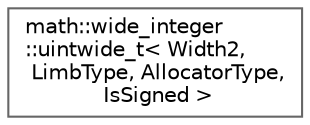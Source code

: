 digraph "Graphical Class Hierarchy"
{
 // LATEX_PDF_SIZE
  bgcolor="transparent";
  edge [fontname=Helvetica,fontsize=10,labelfontname=Helvetica,labelfontsize=10];
  node [fontname=Helvetica,fontsize=10,shape=box,height=0.2,width=0.4];
  rankdir="LR";
  Node0 [label="math::wide_integer\l::uintwide_t\< Width2,\l LimbType, AllocatorType,\l IsSigned \>",height=0.2,width=0.4,color="grey40", fillcolor="white", style="filled",URL="$classmath_1_1wide__integer_1_1uintwide__t.html",tooltip=" "];
}
